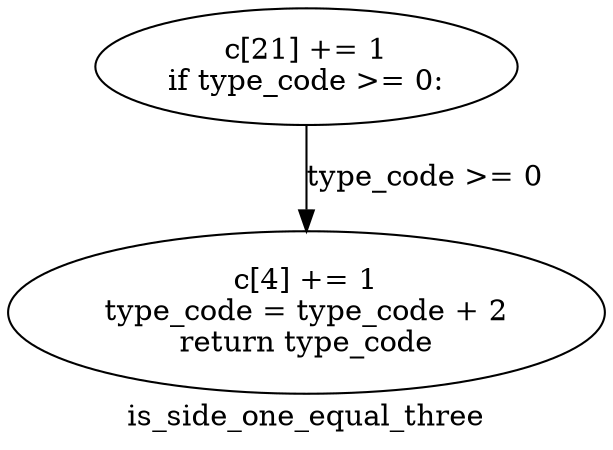 digraph clusteris_side_one_equal_three {
	graph [bb="0,0,244.31,209.5",
		label=is_side_one_equal_three,
		lheight=0.22,
		lp="122.15,11.875",
		lwidth=1.92
	];
	node [label="\N"];
	1	[height=0.77585,
		label="c[21] += 1
if type_code >= 0:
",
		pos="122.15,181.57",
		width=2.3619];
	2	[height=1.0852,
		label="c[4] += 1
type_code = type_code + 2
return type_code
",
		pos="122.15,62.818",
		width=3.3931];
	1 -> 2	[label="type_code >= 0",
		lp="167.15,127.76",
		pos="e,122.15,102.07 122.15,153.19 122.15,141.29 122.15,126.97 122.15,113.32"];
}
